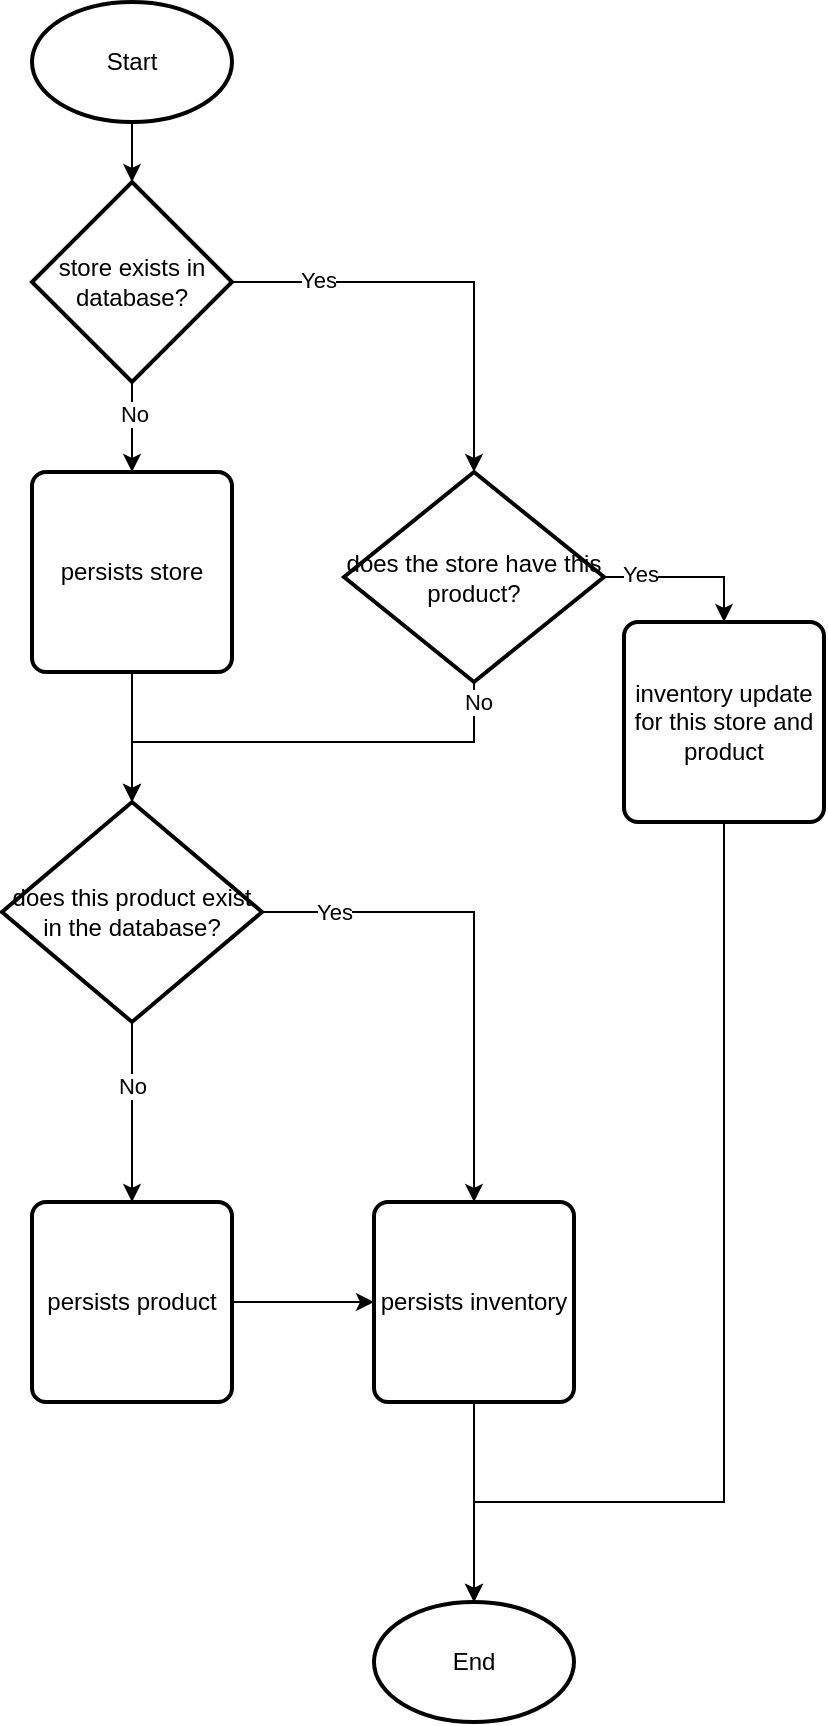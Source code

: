 <mxfile version="15.9.6" type="device"><diagram id="y169V-5ZCijHUR4J6FSH" name="Page-1"><mxGraphModel dx="1504" dy="681" grid="1" gridSize="10" guides="1" tooltips="1" connect="1" arrows="1" fold="1" page="1" pageScale="1" pageWidth="827" pageHeight="1169" math="0" shadow="0"><root><mxCell id="0"/><mxCell id="1" parent="0"/><mxCell id="sg0KDFlyDx8I4D4bNfuo-19" style="edgeStyle=orthogonalEdgeStyle;rounded=0;orthogonalLoop=1;jettySize=auto;html=1;entryX=0.5;entryY=0;entryDx=0;entryDy=0;entryPerimeter=0;" parent="1" source="sg0KDFlyDx8I4D4bNfuo-5" target="sg0KDFlyDx8I4D4bNfuo-18" edge="1"><mxGeometry relative="1" as="geometry"/></mxCell><mxCell id="WmK1_liiLSYhzonBDnBN-4" value="Yes" style="edgeLabel;html=1;align=center;verticalAlign=middle;resizable=0;points=[];" vertex="1" connectable="0" parent="sg0KDFlyDx8I4D4bNfuo-19"><mxGeometry x="-0.607" y="1" relative="1" as="geometry"><mxPoint as="offset"/></mxGeometry></mxCell><mxCell id="WmK1_liiLSYhzonBDnBN-11" style="edgeStyle=orthogonalEdgeStyle;rounded=0;orthogonalLoop=1;jettySize=auto;html=1;exitX=0.5;exitY=1;exitDx=0;exitDy=0;exitPerimeter=0;entryX=0.5;entryY=0;entryDx=0;entryDy=0;" edge="1" parent="1" source="sg0KDFlyDx8I4D4bNfuo-5" target="sg0KDFlyDx8I4D4bNfuo-8"><mxGeometry relative="1" as="geometry"/></mxCell><mxCell id="WmK1_liiLSYhzonBDnBN-12" value="No" style="edgeLabel;html=1;align=center;verticalAlign=middle;resizable=0;points=[];" vertex="1" connectable="0" parent="WmK1_liiLSYhzonBDnBN-11"><mxGeometry x="-0.303" y="1" relative="1" as="geometry"><mxPoint as="offset"/></mxGeometry></mxCell><mxCell id="sg0KDFlyDx8I4D4bNfuo-5" value="store exists in database?" style="strokeWidth=2;html=1;shape=mxgraph.flowchart.decision;whiteSpace=wrap;" parent="1" vertex="1"><mxGeometry x="223" y="190" width="100" height="100" as="geometry"/></mxCell><mxCell id="WmK1_liiLSYhzonBDnBN-13" style="edgeStyle=orthogonalEdgeStyle;rounded=0;orthogonalLoop=1;jettySize=auto;html=1;exitX=0.5;exitY=1;exitDx=0;exitDy=0;entryX=0.5;entryY=0;entryDx=0;entryDy=0;entryPerimeter=0;" edge="1" parent="1" source="sg0KDFlyDx8I4D4bNfuo-8" target="sg0KDFlyDx8I4D4bNfuo-9"><mxGeometry relative="1" as="geometry"/></mxCell><mxCell id="sg0KDFlyDx8I4D4bNfuo-8" value="persists store" style="rounded=1;whiteSpace=wrap;html=1;absoluteArcSize=1;arcSize=14;strokeWidth=2;" parent="1" vertex="1"><mxGeometry x="223" y="335" width="100" height="100" as="geometry"/></mxCell><mxCell id="WmK1_liiLSYhzonBDnBN-16" style="edgeStyle=orthogonalEdgeStyle;rounded=0;orthogonalLoop=1;jettySize=auto;html=1;exitX=1;exitY=0.5;exitDx=0;exitDy=0;exitPerimeter=0;entryX=0.5;entryY=0;entryDx=0;entryDy=0;" edge="1" parent="1" source="sg0KDFlyDx8I4D4bNfuo-9" target="sg0KDFlyDx8I4D4bNfuo-12"><mxGeometry relative="1" as="geometry"/></mxCell><mxCell id="WmK1_liiLSYhzonBDnBN-17" value="Yes" style="edgeLabel;html=1;align=center;verticalAlign=middle;resizable=0;points=[];" vertex="1" connectable="0" parent="WmK1_liiLSYhzonBDnBN-16"><mxGeometry x="-0.717" relative="1" as="geometry"><mxPoint as="offset"/></mxGeometry></mxCell><mxCell id="WmK1_liiLSYhzonBDnBN-18" style="edgeStyle=orthogonalEdgeStyle;rounded=0;orthogonalLoop=1;jettySize=auto;html=1;exitX=0.5;exitY=1;exitDx=0;exitDy=0;exitPerimeter=0;entryX=0.5;entryY=0;entryDx=0;entryDy=0;" edge="1" parent="1" source="sg0KDFlyDx8I4D4bNfuo-9" target="sg0KDFlyDx8I4D4bNfuo-14"><mxGeometry relative="1" as="geometry"/></mxCell><mxCell id="WmK1_liiLSYhzonBDnBN-19" value="No" style="edgeLabel;html=1;align=center;verticalAlign=middle;resizable=0;points=[];" vertex="1" connectable="0" parent="WmK1_liiLSYhzonBDnBN-18"><mxGeometry x="-0.3" relative="1" as="geometry"><mxPoint as="offset"/></mxGeometry></mxCell><mxCell id="sg0KDFlyDx8I4D4bNfuo-9" value="does this product exist in the database?" style="strokeWidth=2;html=1;shape=mxgraph.flowchart.decision;whiteSpace=wrap;" parent="1" vertex="1"><mxGeometry x="208" y="500" width="130" height="110" as="geometry"/></mxCell><mxCell id="WmK1_liiLSYhzonBDnBN-22" style="edgeStyle=orthogonalEdgeStyle;rounded=0;orthogonalLoop=1;jettySize=auto;html=1;" edge="1" parent="1" source="sg0KDFlyDx8I4D4bNfuo-12" target="WmK1_liiLSYhzonBDnBN-21"><mxGeometry relative="1" as="geometry"/></mxCell><mxCell id="sg0KDFlyDx8I4D4bNfuo-12" value="persists inventory" style="rounded=1;whiteSpace=wrap;html=1;absoluteArcSize=1;arcSize=14;strokeWidth=2;" parent="1" vertex="1"><mxGeometry x="394" y="700" width="100" height="100" as="geometry"/></mxCell><mxCell id="WmK1_liiLSYhzonBDnBN-20" style="edgeStyle=orthogonalEdgeStyle;rounded=0;orthogonalLoop=1;jettySize=auto;html=1;entryX=0;entryY=0.5;entryDx=0;entryDy=0;" edge="1" parent="1" source="sg0KDFlyDx8I4D4bNfuo-14" target="sg0KDFlyDx8I4D4bNfuo-12"><mxGeometry relative="1" as="geometry"/></mxCell><mxCell id="sg0KDFlyDx8I4D4bNfuo-14" value="persists product" style="rounded=1;whiteSpace=wrap;html=1;absoluteArcSize=1;arcSize=14;strokeWidth=2;" parent="1" vertex="1"><mxGeometry x="223" y="700" width="100" height="100" as="geometry"/></mxCell><mxCell id="WmK1_liiLSYhzonBDnBN-9" style="edgeStyle=orthogonalEdgeStyle;rounded=0;orthogonalLoop=1;jettySize=auto;html=1;entryX=0.5;entryY=0;entryDx=0;entryDy=0;" edge="1" parent="1" source="sg0KDFlyDx8I4D4bNfuo-18" target="sg0KDFlyDx8I4D4bNfuo-20"><mxGeometry relative="1" as="geometry"/></mxCell><mxCell id="WmK1_liiLSYhzonBDnBN-10" value="Yes" style="edgeLabel;html=1;align=center;verticalAlign=middle;resizable=0;points=[];" vertex="1" connectable="0" parent="WmK1_liiLSYhzonBDnBN-9"><mxGeometry x="-0.566" y="2" relative="1" as="geometry"><mxPoint as="offset"/></mxGeometry></mxCell><mxCell id="WmK1_liiLSYhzonBDnBN-14" style="edgeStyle=orthogonalEdgeStyle;rounded=0;orthogonalLoop=1;jettySize=auto;html=1;exitX=0.5;exitY=1;exitDx=0;exitDy=0;exitPerimeter=0;entryX=0.5;entryY=0;entryDx=0;entryDy=0;entryPerimeter=0;" edge="1" parent="1" source="sg0KDFlyDx8I4D4bNfuo-18" target="sg0KDFlyDx8I4D4bNfuo-9"><mxGeometry relative="1" as="geometry"/></mxCell><mxCell id="WmK1_liiLSYhzonBDnBN-15" value="No" style="edgeLabel;html=1;align=center;verticalAlign=middle;resizable=0;points=[];" vertex="1" connectable="0" parent="WmK1_liiLSYhzonBDnBN-14"><mxGeometry x="-0.913" y="2" relative="1" as="geometry"><mxPoint as="offset"/></mxGeometry></mxCell><mxCell id="sg0KDFlyDx8I4D4bNfuo-18" value="does the store have this product?" style="strokeWidth=2;html=1;shape=mxgraph.flowchart.decision;whiteSpace=wrap;" parent="1" vertex="1"><mxGeometry x="379" y="335" width="130" height="105" as="geometry"/></mxCell><mxCell id="WmK1_liiLSYhzonBDnBN-25" style="edgeStyle=orthogonalEdgeStyle;rounded=0;orthogonalLoop=1;jettySize=auto;html=1;" edge="1" parent="1" source="sg0KDFlyDx8I4D4bNfuo-20" target="WmK1_liiLSYhzonBDnBN-21"><mxGeometry relative="1" as="geometry"><Array as="points"><mxPoint x="569" y="850"/><mxPoint x="444" y="850"/></Array></mxGeometry></mxCell><mxCell id="sg0KDFlyDx8I4D4bNfuo-20" value="inventory update for this store and product" style="rounded=1;whiteSpace=wrap;html=1;absoluteArcSize=1;arcSize=14;strokeWidth=2;" parent="1" vertex="1"><mxGeometry x="519" y="410" width="100" height="100" as="geometry"/></mxCell><mxCell id="WmK1_liiLSYhzonBDnBN-2" value="" style="edgeStyle=orthogonalEdgeStyle;rounded=0;orthogonalLoop=1;jettySize=auto;html=1;" edge="1" parent="1" source="WmK1_liiLSYhzonBDnBN-1" target="sg0KDFlyDx8I4D4bNfuo-5"><mxGeometry relative="1" as="geometry"/></mxCell><mxCell id="WmK1_liiLSYhzonBDnBN-1" value="Start" style="strokeWidth=2;html=1;shape=mxgraph.flowchart.start_1;whiteSpace=wrap;" vertex="1" parent="1"><mxGeometry x="223" y="100" width="100" height="60" as="geometry"/></mxCell><mxCell id="WmK1_liiLSYhzonBDnBN-21" value="End" style="strokeWidth=2;html=1;shape=mxgraph.flowchart.start_1;whiteSpace=wrap;" vertex="1" parent="1"><mxGeometry x="394" y="900" width="100" height="60" as="geometry"/></mxCell></root></mxGraphModel></diagram></mxfile>